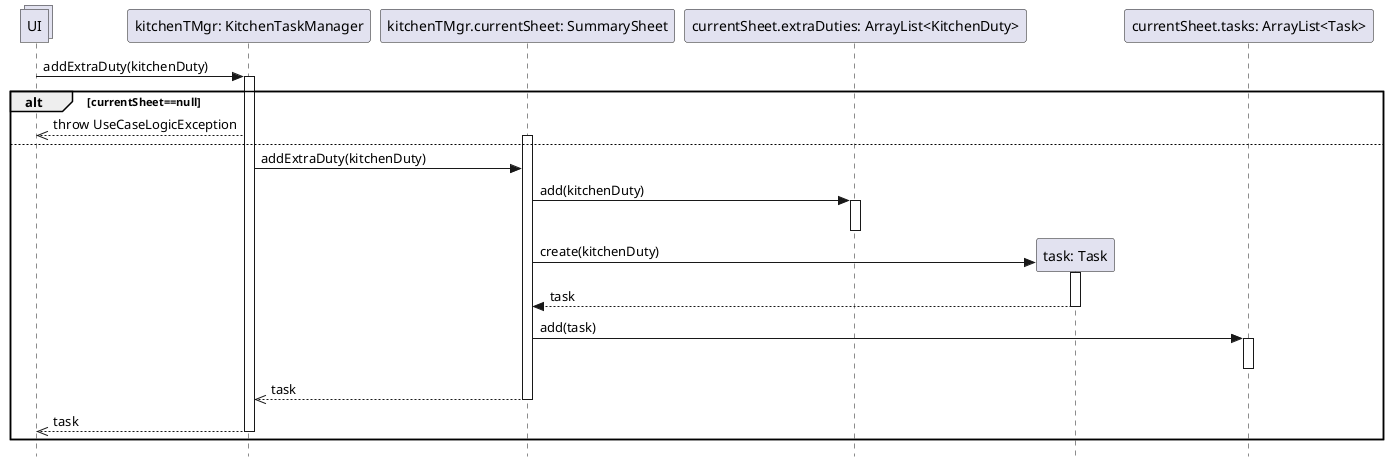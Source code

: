 @startuml Operazione 2
skinparam Style strictuml

collections UI

participant "kitchenTMgr: KitchenTaskManager" as ktm
UI -> ktm: addExtraDuty(kitchenDuty)
activate ktm

alt currentSheet==null
    UI <<-- ktm: throw UseCaseLogicException
else
    participant "kitchenTMgr.currentSheet: SummarySheet" as ss
    activate ss
    ktm -> ss: addExtraDuty(kitchenDuty)

    participant "currentSheet.extraDuties: ArrayList<KitchenDuty>" as kdList
    ss -> kdList: add(kitchenDuty)
    activate kdList
    deactivate kdList

    participant "task: Task" as t
    ss -> t**: create(kitchenDuty)
    activate t
    ss <-- t:task
    deactivate t
    
    participant "currentSheet.tasks: ArrayList<Task>" as tasks
    ss -> tasks: add(task)
    activate tasks
    deactivate tasks

    ktm <<-- ss: task
    deactivate ss

    UI <<-- ktm : task
    deactivate ktm

    
end

@enduml